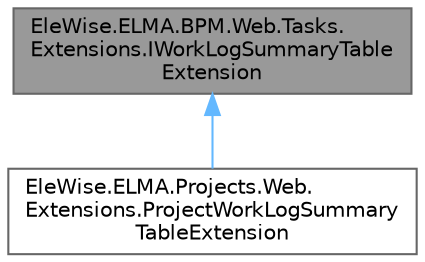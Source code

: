 digraph "EleWise.ELMA.BPM.Web.Tasks.Extensions.IWorkLogSummaryTableExtension"
{
 // LATEX_PDF_SIZE
  bgcolor="transparent";
  edge [fontname=Helvetica,fontsize=10,labelfontname=Helvetica,labelfontsize=10];
  node [fontname=Helvetica,fontsize=10,shape=box,height=0.2,width=0.4];
  Node1 [id="Node000001",label="EleWise.ELMA.BPM.Web.Tasks.\lExtensions.IWorkLogSummaryTable\lExtension",height=0.2,width=0.4,color="gray40", fillcolor="grey60", style="filled", fontcolor="black",tooltip="Интерфейс точки расширения для вывода сводной таблицы трудозатрат."];
  Node1 -> Node2 [id="edge1_Node000001_Node000002",dir="back",color="steelblue1",style="solid",tooltip=" "];
  Node2 [id="Node000002",label="EleWise.ELMA.Projects.Web.\lExtensions.ProjectWorkLogSummary\lTableExtension",height=0.2,width=0.4,color="gray40", fillcolor="white", style="filled",URL="$class_ele_wise_1_1_e_l_m_a_1_1_projects_1_1_web_1_1_extensions_1_1_project_work_log_summary_table_extension.html",tooltip="Точка расширения для добавления фильтра по проекту в зависимости от параметров."];
}
